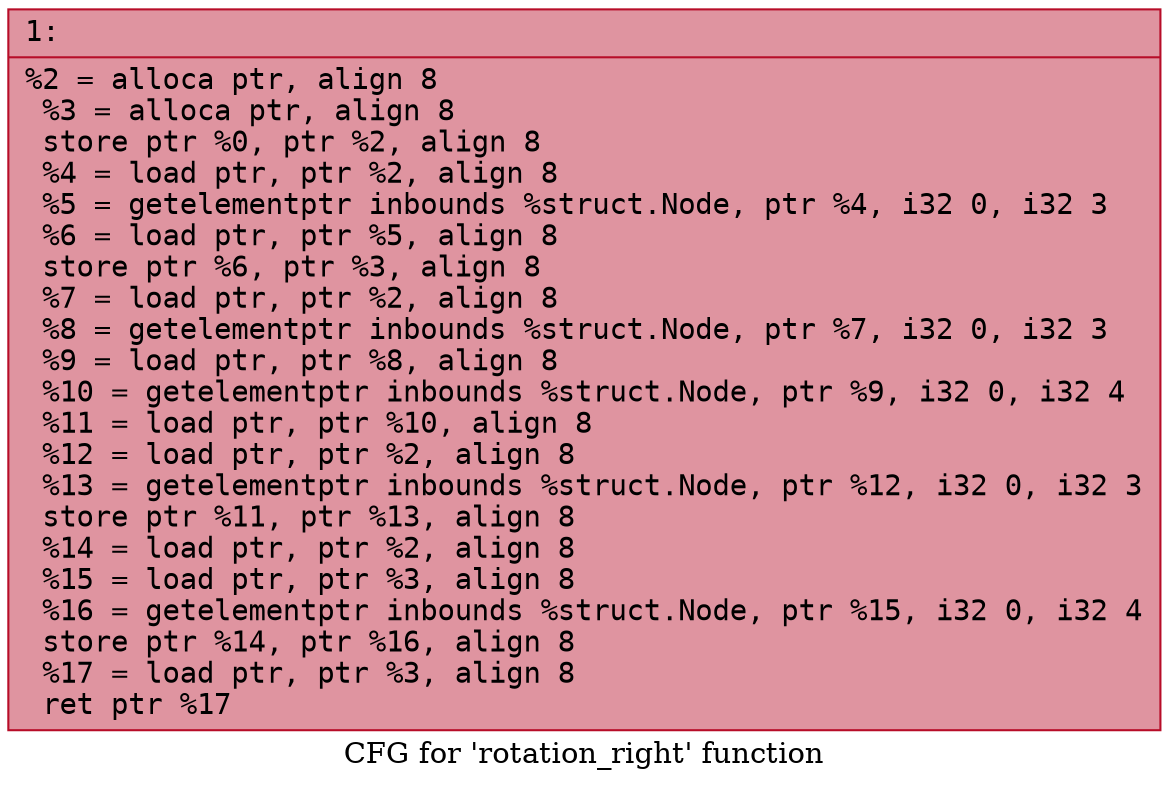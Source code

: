 digraph "CFG for 'rotation_right' function" {
	label="CFG for 'rotation_right' function";

	Node0x561486dd2a60 [shape=record,color="#b70d28ff", style=filled, fillcolor="#b70d2870" fontname="Courier",label="{1:\l|  %2 = alloca ptr, align 8\l  %3 = alloca ptr, align 8\l  store ptr %0, ptr %2, align 8\l  %4 = load ptr, ptr %2, align 8\l  %5 = getelementptr inbounds %struct.Node, ptr %4, i32 0, i32 3\l  %6 = load ptr, ptr %5, align 8\l  store ptr %6, ptr %3, align 8\l  %7 = load ptr, ptr %2, align 8\l  %8 = getelementptr inbounds %struct.Node, ptr %7, i32 0, i32 3\l  %9 = load ptr, ptr %8, align 8\l  %10 = getelementptr inbounds %struct.Node, ptr %9, i32 0, i32 4\l  %11 = load ptr, ptr %10, align 8\l  %12 = load ptr, ptr %2, align 8\l  %13 = getelementptr inbounds %struct.Node, ptr %12, i32 0, i32 3\l  store ptr %11, ptr %13, align 8\l  %14 = load ptr, ptr %2, align 8\l  %15 = load ptr, ptr %3, align 8\l  %16 = getelementptr inbounds %struct.Node, ptr %15, i32 0, i32 4\l  store ptr %14, ptr %16, align 8\l  %17 = load ptr, ptr %3, align 8\l  ret ptr %17\l}"];
}
